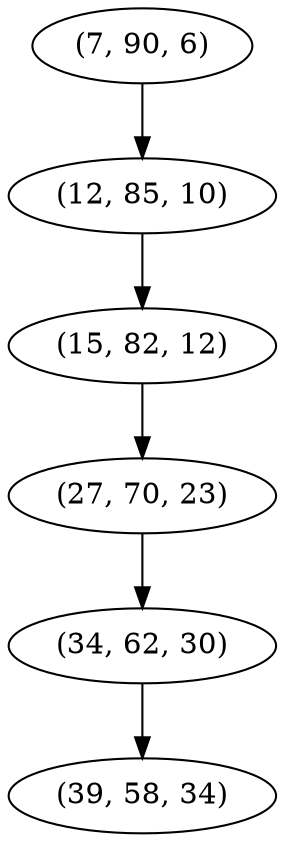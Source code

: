 digraph tree {
    "(7, 90, 6)";
    "(12, 85, 10)";
    "(15, 82, 12)";
    "(27, 70, 23)";
    "(34, 62, 30)";
    "(39, 58, 34)";
    "(7, 90, 6)" -> "(12, 85, 10)";
    "(12, 85, 10)" -> "(15, 82, 12)";
    "(15, 82, 12)" -> "(27, 70, 23)";
    "(27, 70, 23)" -> "(34, 62, 30)";
    "(34, 62, 30)" -> "(39, 58, 34)";
}
